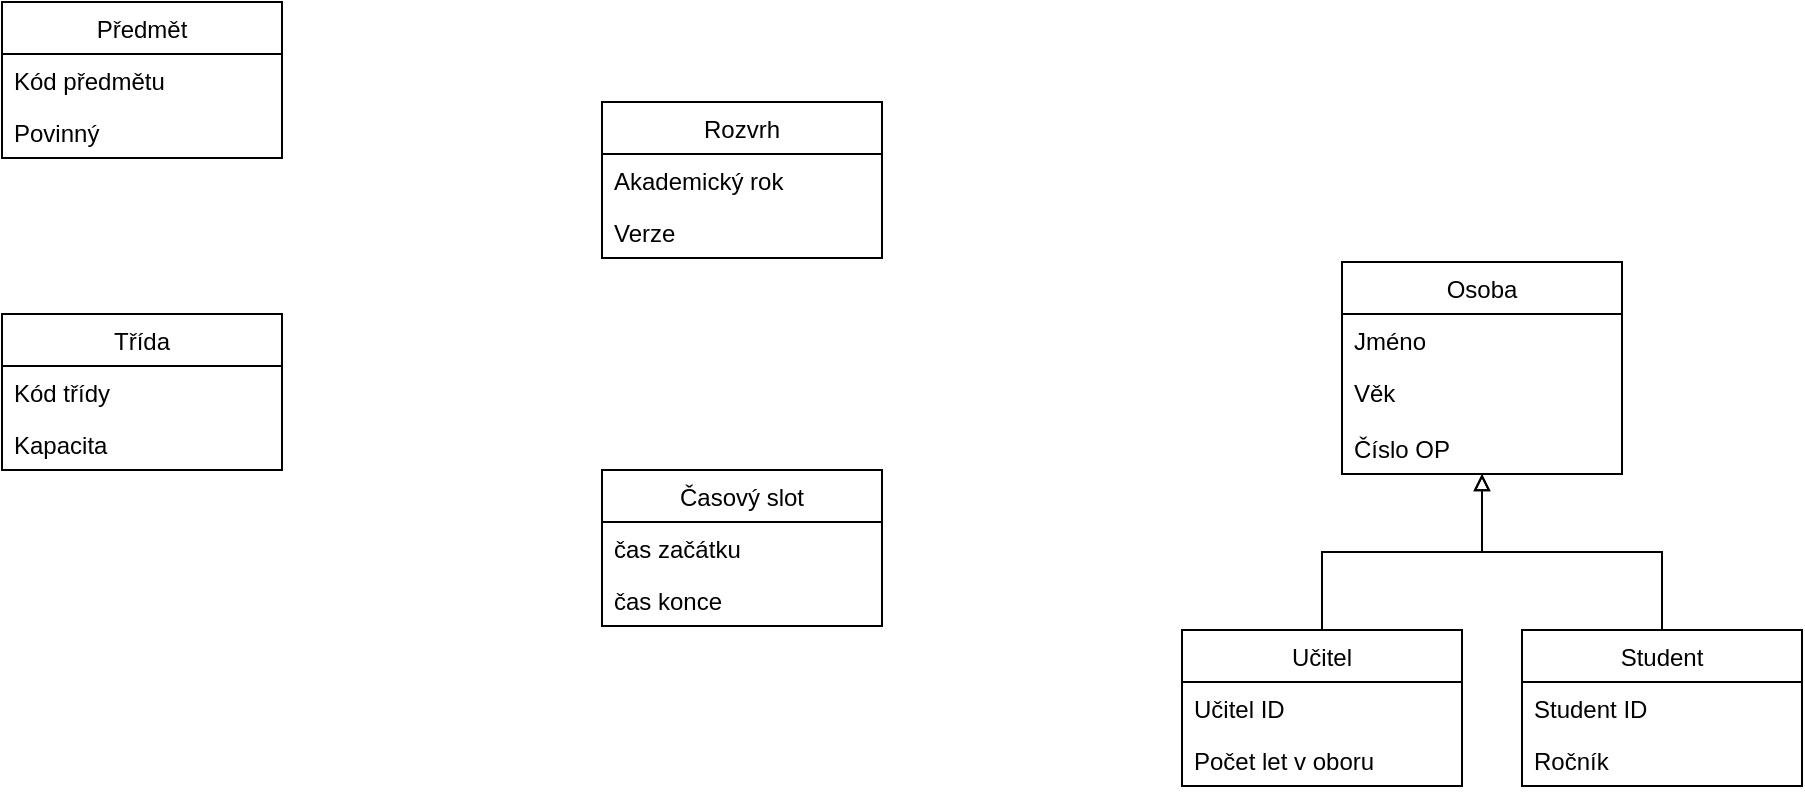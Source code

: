 <mxfile version="20.4.1" type="github">
  <diagram id="QWg1XJd28sr7SxZCWTjO" name="Stránka-1">
    <mxGraphModel dx="541" dy="885" grid="1" gridSize="10" guides="1" tooltips="1" connect="1" arrows="1" fold="1" page="1" pageScale="1" pageWidth="1169" pageHeight="827" math="0" shadow="0">
      <root>
        <mxCell id="0" />
        <mxCell id="1" parent="0" />
        <mxCell id="dK4r_kxf9T6twK1vrmGt-6" value="Rozvrh" style="swimlane;fontStyle=0;childLayout=stackLayout;horizontal=1;startSize=26;fillColor=none;horizontalStack=0;resizeParent=1;resizeParentMax=0;resizeLast=0;collapsible=1;marginBottom=0;" parent="1" vertex="1">
          <mxGeometry x="360" y="230" width="140" height="78" as="geometry" />
        </mxCell>
        <mxCell id="dK4r_kxf9T6twK1vrmGt-8" value="Akademický rok" style="text;strokeColor=none;fillColor=none;align=left;verticalAlign=top;spacingLeft=4;spacingRight=4;overflow=hidden;rotatable=0;points=[[0,0.5],[1,0.5]];portConstraint=eastwest;" parent="dK4r_kxf9T6twK1vrmGt-6" vertex="1">
          <mxGeometry y="26" width="140" height="26" as="geometry" />
        </mxCell>
        <mxCell id="dK4r_kxf9T6twK1vrmGt-9" value="Verze" style="text;strokeColor=none;fillColor=none;align=left;verticalAlign=top;spacingLeft=4;spacingRight=4;overflow=hidden;rotatable=0;points=[[0,0.5],[1,0.5]];portConstraint=eastwest;" parent="dK4r_kxf9T6twK1vrmGt-6" vertex="1">
          <mxGeometry y="52" width="140" height="26" as="geometry" />
        </mxCell>
        <mxCell id="_RLw-nHNRhLbIYBMRzB2-1" value="Třída" style="swimlane;fontStyle=0;childLayout=stackLayout;horizontal=1;startSize=26;fillColor=none;horizontalStack=0;resizeParent=1;resizeParentMax=0;resizeLast=0;collapsible=1;marginBottom=0;" parent="1" vertex="1">
          <mxGeometry x="60" y="336" width="140" height="78" as="geometry" />
        </mxCell>
        <mxCell id="_RLw-nHNRhLbIYBMRzB2-2" value="Kód třídy" style="text;strokeColor=none;fillColor=none;align=left;verticalAlign=top;spacingLeft=4;spacingRight=4;overflow=hidden;rotatable=0;points=[[0,0.5],[1,0.5]];portConstraint=eastwest;" parent="_RLw-nHNRhLbIYBMRzB2-1" vertex="1">
          <mxGeometry y="26" width="140" height="26" as="geometry" />
        </mxCell>
        <mxCell id="_RLw-nHNRhLbIYBMRzB2-4" value="Kapacita" style="text;strokeColor=none;fillColor=none;align=left;verticalAlign=top;spacingLeft=4;spacingRight=4;overflow=hidden;rotatable=0;points=[[0,0.5],[1,0.5]];portConstraint=eastwest;" parent="_RLw-nHNRhLbIYBMRzB2-1" vertex="1">
          <mxGeometry y="52" width="140" height="26" as="geometry" />
        </mxCell>
        <mxCell id="_RLw-nHNRhLbIYBMRzB2-5" value="Osoba" style="swimlane;fontStyle=0;childLayout=stackLayout;horizontal=1;startSize=26;fillColor=none;horizontalStack=0;resizeParent=1;resizeParentMax=0;resizeLast=0;collapsible=1;marginBottom=0;" parent="1" vertex="1">
          <mxGeometry x="730" y="310" width="140" height="106" as="geometry" />
        </mxCell>
        <mxCell id="_RLw-nHNRhLbIYBMRzB2-8" value="Jméno" style="text;strokeColor=none;fillColor=none;align=left;verticalAlign=top;spacingLeft=4;spacingRight=4;overflow=hidden;rotatable=0;points=[[0,0.5],[1,0.5]];portConstraint=eastwest;" parent="_RLw-nHNRhLbIYBMRzB2-5" vertex="1">
          <mxGeometry y="26" width="140" height="26" as="geometry" />
        </mxCell>
        <mxCell id="_RLw-nHNRhLbIYBMRzB2-6" value="Věk" style="text;strokeColor=none;fillColor=none;align=left;verticalAlign=top;spacingLeft=4;spacingRight=4;overflow=hidden;rotatable=0;points=[[0,0.5],[1,0.5]];portConstraint=eastwest;" parent="_RLw-nHNRhLbIYBMRzB2-5" vertex="1">
          <mxGeometry y="52" width="140" height="28" as="geometry" />
        </mxCell>
        <mxCell id="_RLw-nHNRhLbIYBMRzB2-10" value="Číslo OP" style="text;strokeColor=none;fillColor=none;align=left;verticalAlign=top;spacingLeft=4;spacingRight=4;overflow=hidden;rotatable=0;points=[[0,0.5],[1,0.5]];portConstraint=eastwest;" parent="_RLw-nHNRhLbIYBMRzB2-5" vertex="1">
          <mxGeometry y="80" width="140" height="26" as="geometry" />
        </mxCell>
        <mxCell id="cihxemGeiQ9J8G9w_uDc-11" style="edgeStyle=orthogonalEdgeStyle;rounded=0;orthogonalLoop=1;jettySize=auto;html=1;exitX=0.5;exitY=0;exitDx=0;exitDy=0;endArrow=block;endFill=0;" edge="1" parent="1" source="_RLw-nHNRhLbIYBMRzB2-11" target="_RLw-nHNRhLbIYBMRzB2-5">
          <mxGeometry relative="1" as="geometry" />
        </mxCell>
        <mxCell id="_RLw-nHNRhLbIYBMRzB2-11" value="Student" style="swimlane;fontStyle=0;childLayout=stackLayout;horizontal=1;startSize=26;fillColor=none;horizontalStack=0;resizeParent=1;resizeParentMax=0;resizeLast=0;collapsible=1;marginBottom=0;" parent="1" vertex="1">
          <mxGeometry x="820" y="494" width="140" height="78" as="geometry" />
        </mxCell>
        <mxCell id="_RLw-nHNRhLbIYBMRzB2-12" value="Student ID" style="text;strokeColor=none;fillColor=none;align=left;verticalAlign=top;spacingLeft=4;spacingRight=4;overflow=hidden;rotatable=0;points=[[0,0.5],[1,0.5]];portConstraint=eastwest;" parent="_RLw-nHNRhLbIYBMRzB2-11" vertex="1">
          <mxGeometry y="26" width="140" height="26" as="geometry" />
        </mxCell>
        <mxCell id="_RLw-nHNRhLbIYBMRzB2-14" value="Ročník" style="text;strokeColor=none;fillColor=none;align=left;verticalAlign=top;spacingLeft=4;spacingRight=4;overflow=hidden;rotatable=0;points=[[0,0.5],[1,0.5]];portConstraint=eastwest;" parent="_RLw-nHNRhLbIYBMRzB2-11" vertex="1">
          <mxGeometry y="52" width="140" height="26" as="geometry" />
        </mxCell>
        <mxCell id="cihxemGeiQ9J8G9w_uDc-3" style="edgeStyle=orthogonalEdgeStyle;rounded=0;orthogonalLoop=1;jettySize=auto;html=1;endArrow=block;endFill=0;" edge="1" parent="1" source="_RLw-nHNRhLbIYBMRzB2-15" target="_RLw-nHNRhLbIYBMRzB2-5">
          <mxGeometry relative="1" as="geometry" />
        </mxCell>
        <mxCell id="_RLw-nHNRhLbIYBMRzB2-15" value="Učitel" style="swimlane;fontStyle=0;childLayout=stackLayout;horizontal=1;startSize=26;fillColor=none;horizontalStack=0;resizeParent=1;resizeParentMax=0;resizeLast=0;collapsible=1;marginBottom=0;" parent="1" vertex="1">
          <mxGeometry x="650" y="494" width="140" height="78" as="geometry" />
        </mxCell>
        <mxCell id="_RLw-nHNRhLbIYBMRzB2-16" value="Učitel ID" style="text;strokeColor=none;fillColor=none;align=left;verticalAlign=top;spacingLeft=4;spacingRight=4;overflow=hidden;rotatable=0;points=[[0,0.5],[1,0.5]];portConstraint=eastwest;" parent="_RLw-nHNRhLbIYBMRzB2-15" vertex="1">
          <mxGeometry y="26" width="140" height="26" as="geometry" />
        </mxCell>
        <mxCell id="_RLw-nHNRhLbIYBMRzB2-17" value="Počet let v oboru" style="text;strokeColor=none;fillColor=none;align=left;verticalAlign=top;spacingLeft=4;spacingRight=4;overflow=hidden;rotatable=0;points=[[0,0.5],[1,0.5]];portConstraint=eastwest;" parent="_RLw-nHNRhLbIYBMRzB2-15" vertex="1">
          <mxGeometry y="52" width="140" height="26" as="geometry" />
        </mxCell>
        <mxCell id="cihxemGeiQ9J8G9w_uDc-5" value="Předmět" style="swimlane;fontStyle=0;childLayout=stackLayout;horizontal=1;startSize=26;fillColor=none;horizontalStack=0;resizeParent=1;resizeParentMax=0;resizeLast=0;collapsible=1;marginBottom=0;" vertex="1" parent="1">
          <mxGeometry x="60" y="180" width="140" height="78" as="geometry" />
        </mxCell>
        <mxCell id="cihxemGeiQ9J8G9w_uDc-6" value="Kód předmětu" style="text;strokeColor=none;fillColor=none;align=left;verticalAlign=top;spacingLeft=4;spacingRight=4;overflow=hidden;rotatable=0;points=[[0,0.5],[1,0.5]];portConstraint=eastwest;" vertex="1" parent="cihxemGeiQ9J8G9w_uDc-5">
          <mxGeometry y="26" width="140" height="26" as="geometry" />
        </mxCell>
        <mxCell id="cihxemGeiQ9J8G9w_uDc-7" value="Povinný" style="text;strokeColor=none;fillColor=none;align=left;verticalAlign=top;spacingLeft=4;spacingRight=4;overflow=hidden;rotatable=0;points=[[0,0.5],[1,0.5]];portConstraint=eastwest;" vertex="1" parent="cihxemGeiQ9J8G9w_uDc-5">
          <mxGeometry y="52" width="140" height="26" as="geometry" />
        </mxCell>
        <mxCell id="cihxemGeiQ9J8G9w_uDc-8" value="Časový slot" style="swimlane;fontStyle=0;childLayout=stackLayout;horizontal=1;startSize=26;fillColor=none;horizontalStack=0;resizeParent=1;resizeParentMax=0;resizeLast=0;collapsible=1;marginBottom=0;" vertex="1" parent="1">
          <mxGeometry x="360" y="414" width="140" height="78" as="geometry" />
        </mxCell>
        <mxCell id="cihxemGeiQ9J8G9w_uDc-9" value="čas začátku" style="text;strokeColor=none;fillColor=none;align=left;verticalAlign=top;spacingLeft=4;spacingRight=4;overflow=hidden;rotatable=0;points=[[0,0.5],[1,0.5]];portConstraint=eastwest;" vertex="1" parent="cihxemGeiQ9J8G9w_uDc-8">
          <mxGeometry y="26" width="140" height="26" as="geometry" />
        </mxCell>
        <mxCell id="cihxemGeiQ9J8G9w_uDc-10" value="čas konce" style="text;strokeColor=none;fillColor=none;align=left;verticalAlign=top;spacingLeft=4;spacingRight=4;overflow=hidden;rotatable=0;points=[[0,0.5],[1,0.5]];portConstraint=eastwest;" vertex="1" parent="cihxemGeiQ9J8G9w_uDc-8">
          <mxGeometry y="52" width="140" height="26" as="geometry" />
        </mxCell>
      </root>
    </mxGraphModel>
  </diagram>
</mxfile>
